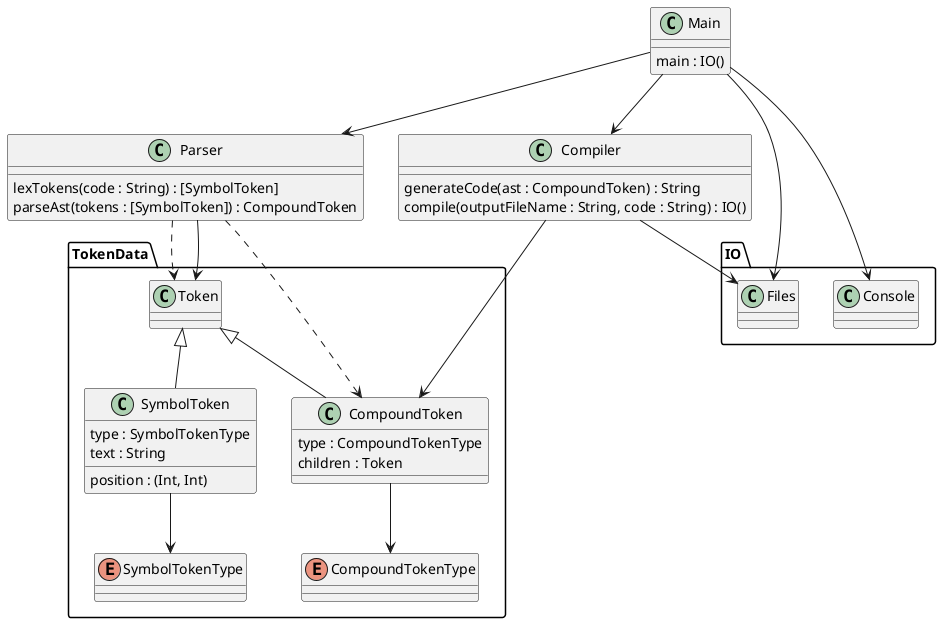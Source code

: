 @startuml kiss-lang-domain

namespace TokenData {
    class Token
    
    class SymbolToken {
        type : SymbolTokenType
        text : String
        position : (Int, Int)
    }

    class CompoundToken {
        type : CompoundTokenType
        children : Token
    }
    
    enum SymbolTokenType
    enum CompoundTokenType
    
    SymbolToken -u-|> Token
    CompoundToken -u-|> Token
    SymbolToken --> SymbolTokenType
    CompoundToken --> CompoundTokenType
}

class Parser {
    lexTokens(code : String) : [SymbolToken]
    parseAst(tokens : [SymbolToken]) : CompoundToken
}

class Compiler {
    generateCode(ast : CompoundToken) : String
    compile(outputFileName : String, code : String) : IO()
}

namespace IO {
    class Files
    class Console
}

class Main {
    main : IO()
}

Compiler --> IO.Files
Compiler --> TokenData.CompoundToken
Parser ..> TokenData.Token
Parser --> TokenData.Token
Parser ..> TokenData.CompoundToken

Main --> Compiler
Main --> Parser
Main --> IO.Files
Main --> IO.Console

@enduml
